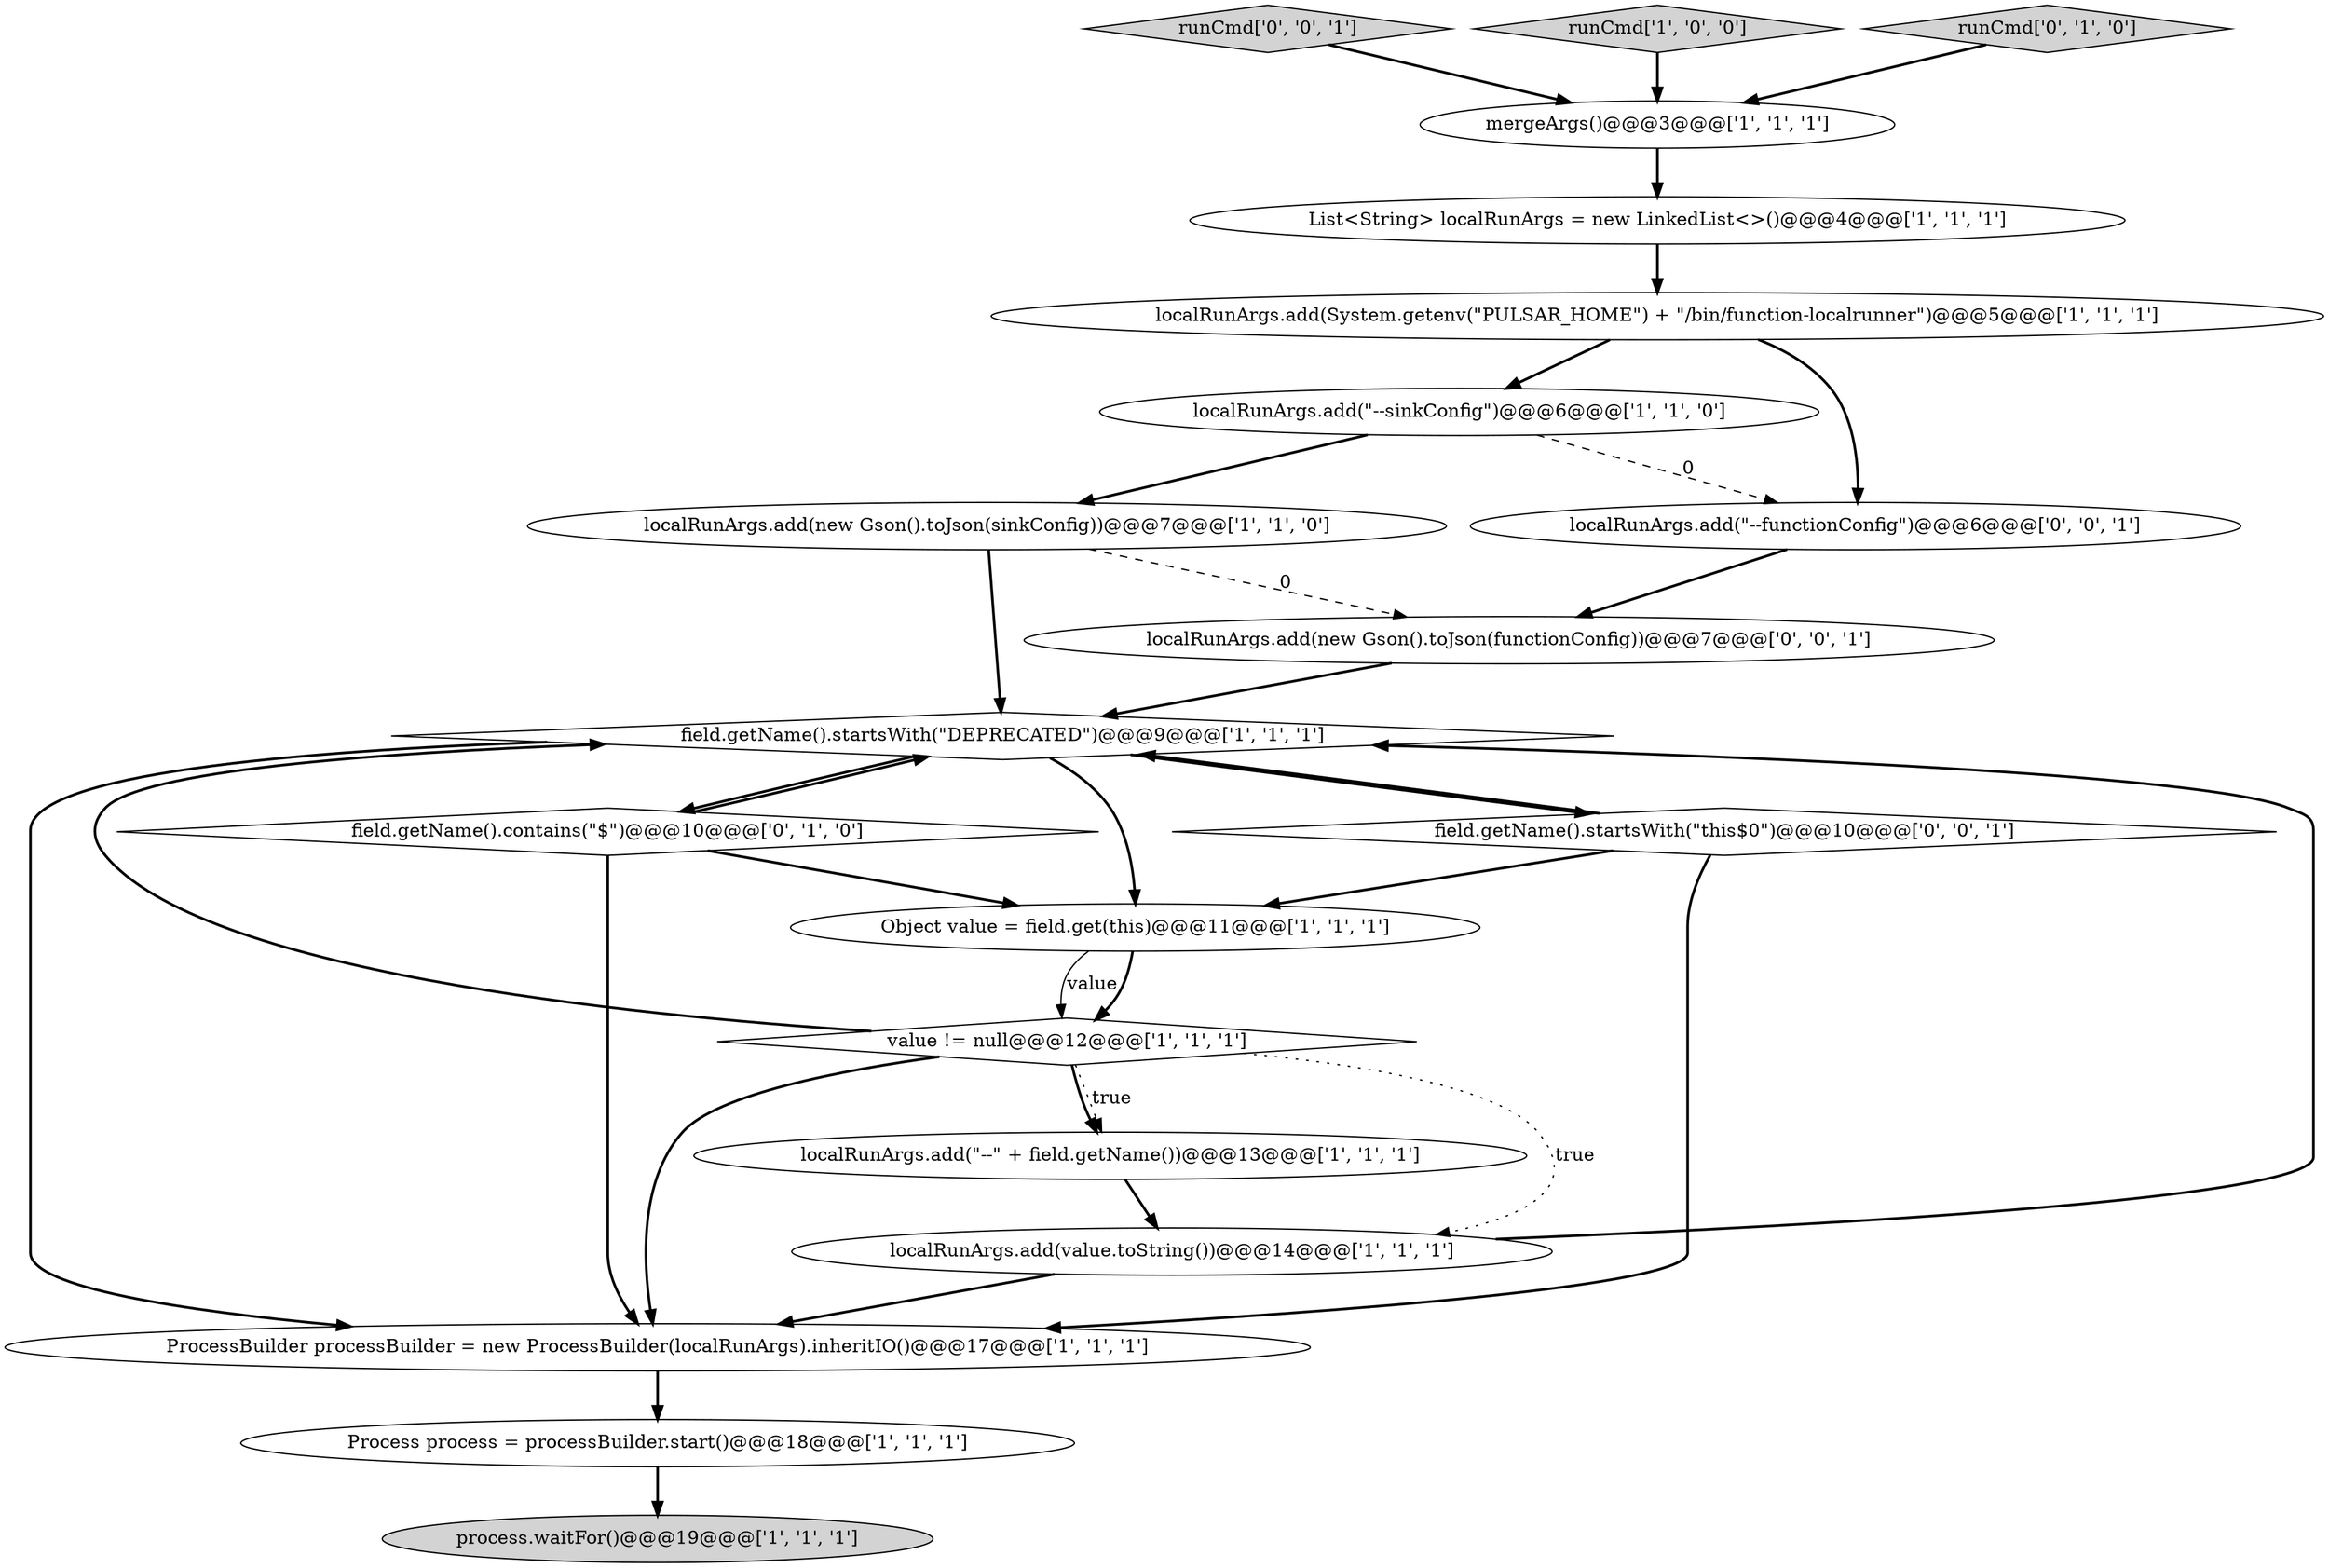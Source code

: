 digraph {
9 [style = filled, label = "List<String> localRunArgs = new LinkedList<>()@@@4@@@['1', '1', '1']", fillcolor = white, shape = ellipse image = "AAA0AAABBB1BBB"];
12 [style = filled, label = "field.getName().startsWith(\"DEPRECATED\")@@@9@@@['1', '1', '1']", fillcolor = white, shape = diamond image = "AAA0AAABBB1BBB"];
5 [style = filled, label = "localRunArgs.add(\"--sinkConfig\")@@@6@@@['1', '1', '0']", fillcolor = white, shape = ellipse image = "AAA0AAABBB1BBB"];
13 [style = filled, label = "ProcessBuilder processBuilder = new ProcessBuilder(localRunArgs).inheritIO()@@@17@@@['1', '1', '1']", fillcolor = white, shape = ellipse image = "AAA0AAABBB1BBB"];
18 [style = filled, label = "runCmd['0', '0', '1']", fillcolor = lightgray, shape = diamond image = "AAA0AAABBB3BBB"];
3 [style = filled, label = "localRunArgs.add(value.toString())@@@14@@@['1', '1', '1']", fillcolor = white, shape = ellipse image = "AAA0AAABBB1BBB"];
4 [style = filled, label = "runCmd['1', '0', '0']", fillcolor = lightgray, shape = diamond image = "AAA0AAABBB1BBB"];
19 [style = filled, label = "localRunArgs.add(\"--functionConfig\")@@@6@@@['0', '0', '1']", fillcolor = white, shape = ellipse image = "AAA0AAABBB3BBB"];
11 [style = filled, label = "localRunArgs.add(\"--\" + field.getName())@@@13@@@['1', '1', '1']", fillcolor = white, shape = ellipse image = "AAA0AAABBB1BBB"];
10 [style = filled, label = "localRunArgs.add(System.getenv(\"PULSAR_HOME\") + \"/bin/function-localrunner\")@@@5@@@['1', '1', '1']", fillcolor = white, shape = ellipse image = "AAA0AAABBB1BBB"];
15 [style = filled, label = "field.getName().contains(\"$\")@@@10@@@['0', '1', '0']", fillcolor = white, shape = diamond image = "AAA1AAABBB2BBB"];
6 [style = filled, label = "mergeArgs()@@@3@@@['1', '1', '1']", fillcolor = white, shape = ellipse image = "AAA0AAABBB1BBB"];
7 [style = filled, label = "Object value = field.get(this)@@@11@@@['1', '1', '1']", fillcolor = white, shape = ellipse image = "AAA0AAABBB1BBB"];
1 [style = filled, label = "value != null@@@12@@@['1', '1', '1']", fillcolor = white, shape = diamond image = "AAA0AAABBB1BBB"];
17 [style = filled, label = "localRunArgs.add(new Gson().toJson(functionConfig))@@@7@@@['0', '0', '1']", fillcolor = white, shape = ellipse image = "AAA0AAABBB3BBB"];
2 [style = filled, label = "localRunArgs.add(new Gson().toJson(sinkConfig))@@@7@@@['1', '1', '0']", fillcolor = white, shape = ellipse image = "AAA0AAABBB1BBB"];
16 [style = filled, label = "field.getName().startsWith(\"this$0\")@@@10@@@['0', '0', '1']", fillcolor = white, shape = diamond image = "AAA0AAABBB3BBB"];
14 [style = filled, label = "runCmd['0', '1', '0']", fillcolor = lightgray, shape = diamond image = "AAA0AAABBB2BBB"];
8 [style = filled, label = "process.waitFor()@@@19@@@['1', '1', '1']", fillcolor = lightgray, shape = ellipse image = "AAA0AAABBB1BBB"];
0 [style = filled, label = "Process process = processBuilder.start()@@@18@@@['1', '1', '1']", fillcolor = white, shape = ellipse image = "AAA0AAABBB1BBB"];
5->2 [style = bold, label=""];
12->7 [style = bold, label=""];
11->3 [style = bold, label=""];
4->6 [style = bold, label=""];
1->11 [style = dotted, label="true"];
13->0 [style = bold, label=""];
15->12 [style = bold, label=""];
1->12 [style = bold, label=""];
12->15 [style = bold, label=""];
2->17 [style = dashed, label="0"];
17->12 [style = bold, label=""];
0->8 [style = bold, label=""];
5->19 [style = dashed, label="0"];
15->7 [style = bold, label=""];
16->13 [style = bold, label=""];
3->13 [style = bold, label=""];
12->13 [style = bold, label=""];
1->11 [style = bold, label=""];
6->9 [style = bold, label=""];
10->19 [style = bold, label=""];
12->16 [style = bold, label=""];
16->12 [style = bold, label=""];
7->1 [style = solid, label="value"];
1->3 [style = dotted, label="true"];
3->12 [style = bold, label=""];
19->17 [style = bold, label=""];
15->13 [style = bold, label=""];
14->6 [style = bold, label=""];
16->7 [style = bold, label=""];
7->1 [style = bold, label=""];
10->5 [style = bold, label=""];
18->6 [style = bold, label=""];
2->12 [style = bold, label=""];
9->10 [style = bold, label=""];
1->13 [style = bold, label=""];
}

